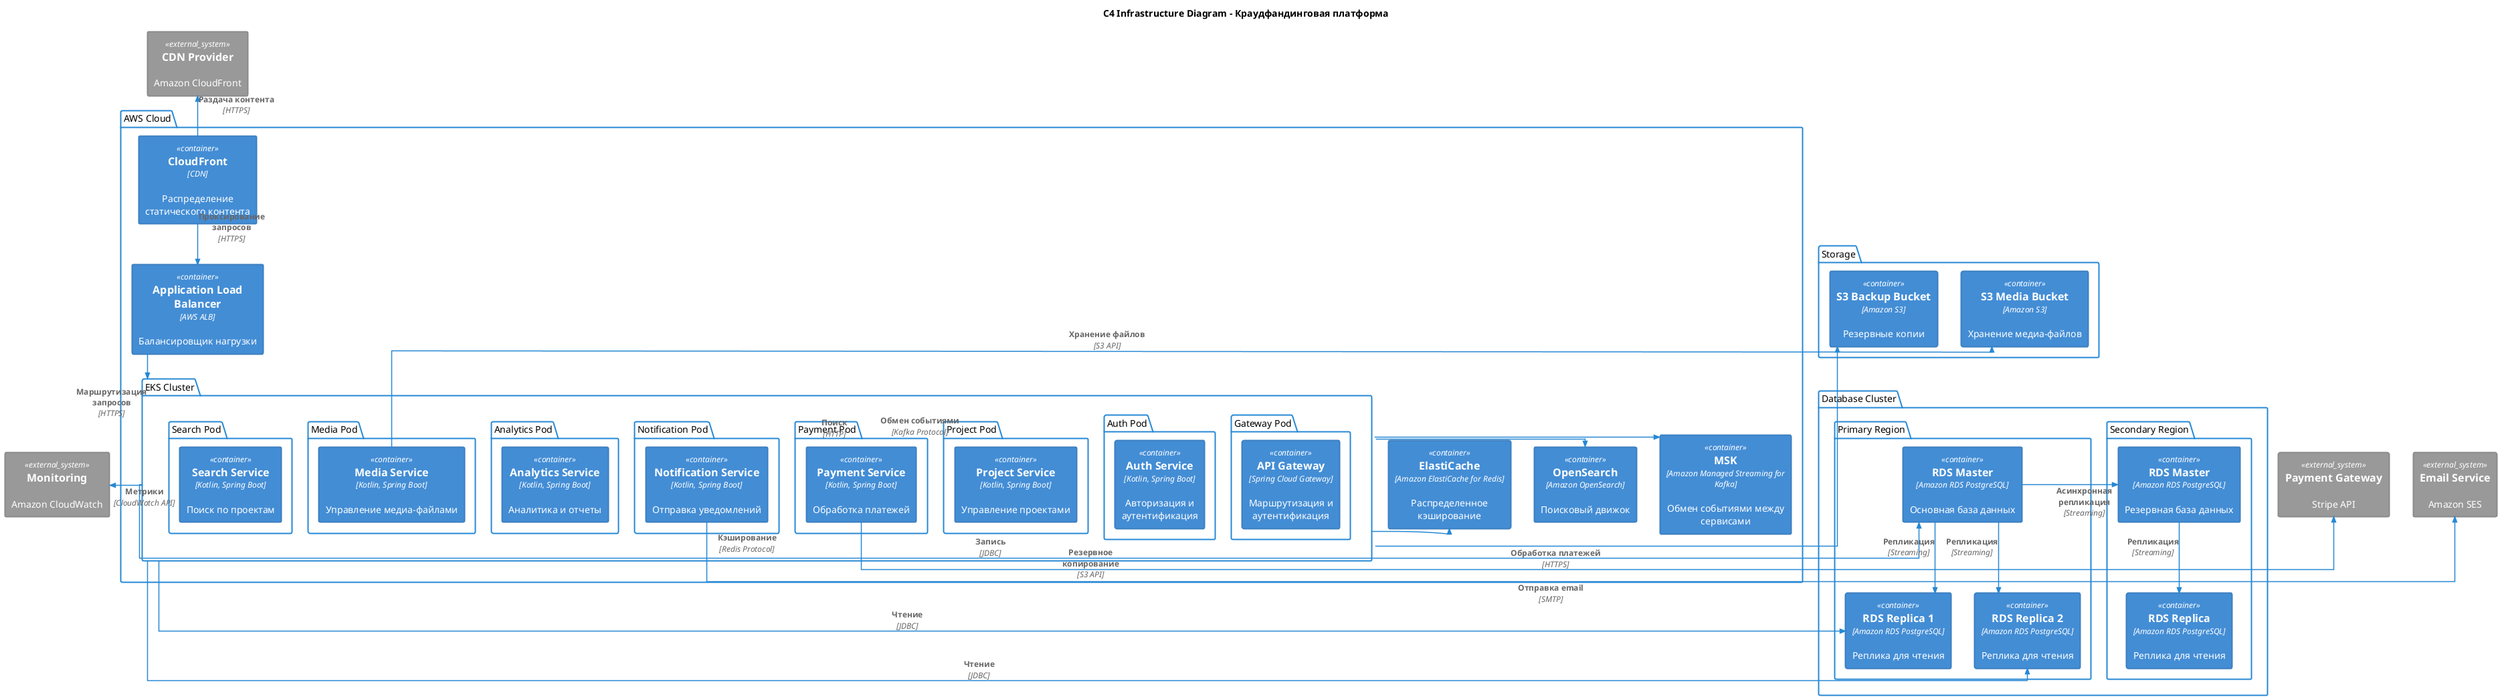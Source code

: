@startuml
!include <C4/C4_Container>

' Настройка стилей
skinparam linetype ortho
skinparam arrow {
    Color #2688d4
    Thickness 1.5
}
skinparam rectangle {
    BorderColor #2688d4
    BorderThickness 2
}
skinparam package {
    BorderColor #2688d4
    BorderThickness 2
}

title C4 Infrastructure Diagram - Краудфандинговая платформа

package "AWS Cloud" as cloud {
    Container(cloudfront, "CloudFront", "CDN", "Распределение статического контента")
    Container(alb, "Application Load Balancer", "AWS ALB", "Балансировщик нагрузки")

    package "EKS Cluster" as k8s_cluster {
        package "Gateway Pod" as gateway_pod {
            Container(api_gateway, "API Gateway", "Spring Cloud Gateway", "Маршрутизация и аутентификация")
        }

        package "Auth Pod" as auth_pod {
            Container(auth_service, "Auth Service", "Kotlin, Spring Boot", "Авторизация и аутентификация")
        }

        package "Project Pod" as project_pod {
            Container(project_service, "Project Service", "Kotlin, Spring Boot", "Управление проектами")
        }

        package "Payment Pod" as payment_pod {
            Container(payment_service, "Payment Service", "Kotlin, Spring Boot", "Обработка платежей")
        }

        package "Notification Pod" as notification_pod {
            Container(notification_service, "Notification Service", "Kotlin, Spring Boot", "Отправка уведомлений")
        }

        package "Analytics Pod" as analytics_pod {
            Container(analytics_service, "Analytics Service", "Kotlin, Spring Boot", "Аналитика и отчеты")
        }

        package "Media Pod" as media_pod {
            Container(media_service, "Media Service", "Kotlin, Spring Boot", "Управление медиа-файлами")
        }

        package "Search Pod" as search_pod {
            Container(search_service, "Search Service", "Kotlin, Spring Boot", "Поиск по проектам")
        }
    }

    Container(kafka_cluster, "MSK", "Amazon Managed Streaming for Kafka", "Обмен событиями между сервисами")
    Container(elasticsearch_cluster, "OpenSearch", "Amazon OpenSearch", "Поисковый движок")
    Container(redis_cluster, "ElastiCache", "Amazon ElastiCache for Redis", "Распределенное кэширование")
}

package "Database Cluster" as database {
    package "Primary Region" as region_primary {
        Container(db_master, "RDS Master", "Amazon RDS PostgreSQL", "Основная база данных")
        Container(db_replica1, "RDS Replica 1", "Amazon RDS PostgreSQL", "Реплика для чтения")
        Container(db_replica2, "RDS Replica 2", "Amazon RDS PostgreSQL", "Реплика для чтения")
    }

    package "Secondary Region" as region_secondary {
        Container(db_master_secondary, "RDS Master", "Amazon RDS PostgreSQL", "Резервная база данных")
        Container(db_replica_secondary, "RDS Replica", "Amazon RDS PostgreSQL", "Реплика для чтения")
    }
}

package "Storage" as storage {
    Container(s3_media, "S3 Media Bucket", "Amazon S3", "Хранение медиа-файлов")
    Container(s3_backup, "S3 Backup Bucket", "Amazon S3", "Резервные копии")
}

System_Ext(payment_gateway, "Payment Gateway", "Stripe API")
System_Ext(email_service, "Email Service", "Amazon SES")
System_Ext(cdn_provider, "CDN Provider", "Amazon CloudFront")
System_Ext(monitoring, "Monitoring", "Amazon CloudWatch")

' Соединения с балансировщиком
Rel_D(cloudfront, alb, "Проксирование запросов", "HTTPS")
Rel_D(alb, k8s_cluster, "Маршрутизация запросов", "HTTPS")

' Соединения с базами данных
Rel_R(k8s_cluster, db_master, "Запись", "JDBC")
Rel_R(k8s_cluster, db_replica1, "Чтение", "JDBC")
Rel_R(k8s_cluster, db_replica2, "Чтение", "JDBC")

' Репликация баз данных
Rel_D(db_master, db_replica1, "Репликация", "Streaming")
Rel_D(db_master, db_replica2, "Репликация", "Streaming")
Rel_R(db_master, db_master_secondary, "Асинхронная репликация", "Streaming")
Rel_D(db_master_secondary, db_replica_secondary, "Репликация", "Streaming")

' Соединения с кэшем и очередями
Rel_L(k8s_cluster, redis_cluster, "Кэширование", "Redis Protocol")
Rel_L(k8s_cluster, kafka_cluster, "Обмен событиями", "Kafka Protocol")
Rel_L(k8s_cluster, elasticsearch_cluster, "Поиск", "HTTP")

' Соединения с хранилищем
Rel_U(media_service, s3_media, "Хранение файлов", "S3 API")
Rel_U(k8s_cluster, s3_backup, "Резервное копирование", "S3 API")

' Соединения с внешними сервисами
Rel_R(payment_service, payment_gateway, "Обработка платежей", "HTTPS")
Rel_R(notification_service, email_service, "Отправка email", "SMTP")
Rel_U(cloudfront, cdn_provider, "Раздача контента", "HTTPS")
Rel_L(k8s_cluster, monitoring, "Метрики", "CloudWatch API")

@enduml
